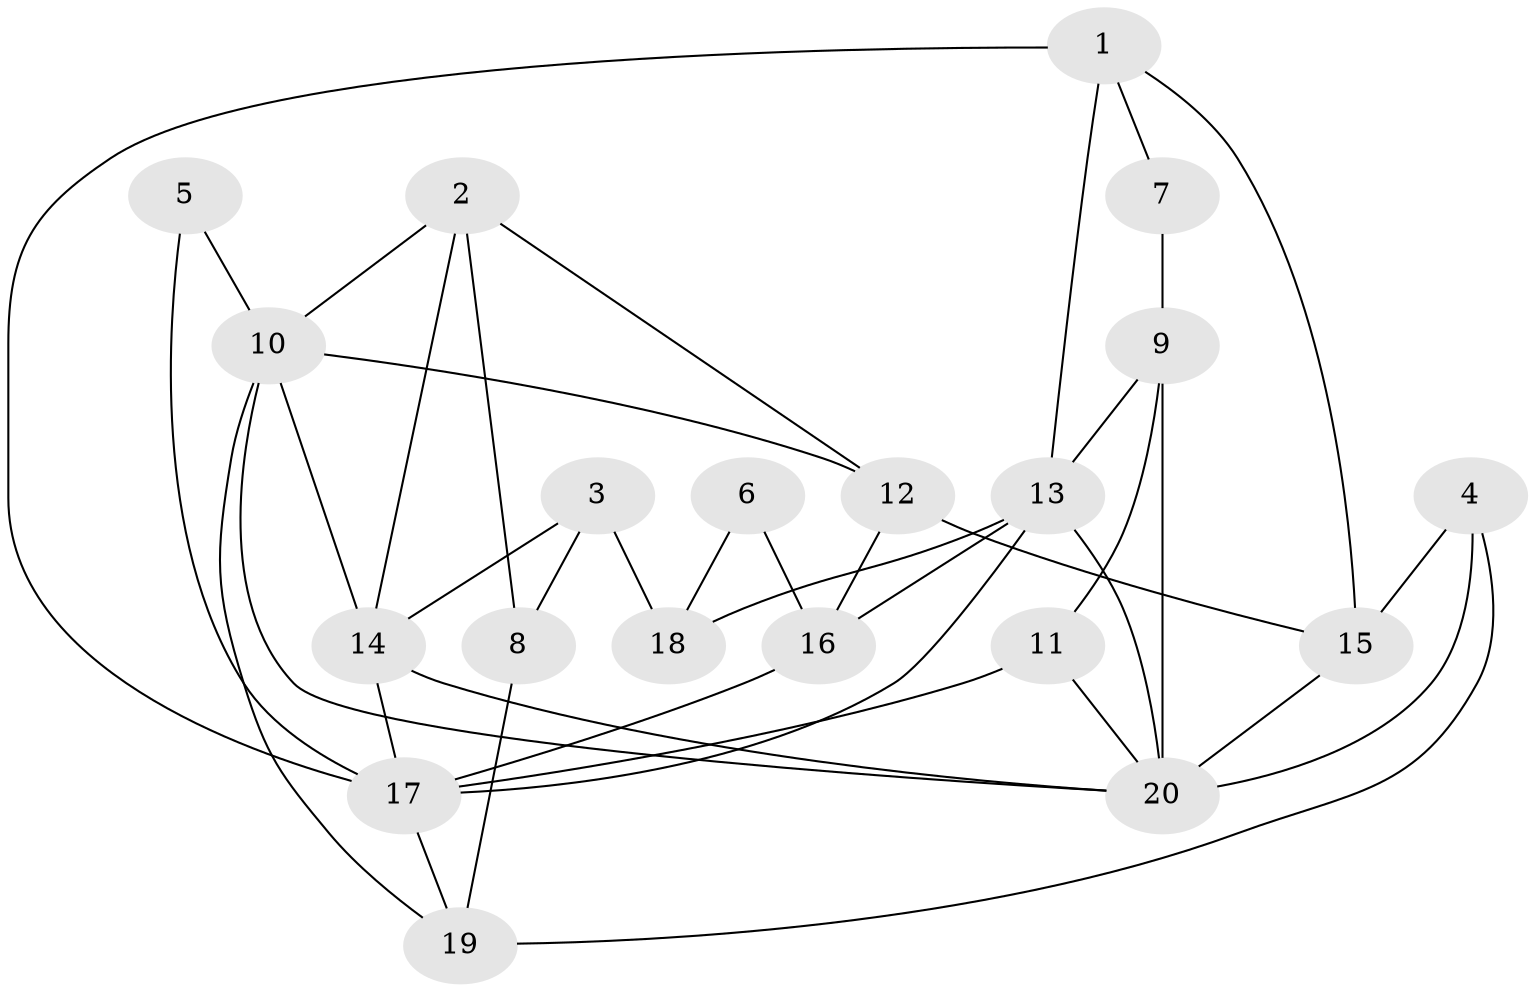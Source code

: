 // Generated by graph-tools (version 1.1) at 2025/46/02/15/25 05:46:28]
// undirected, 20 vertices, 40 edges
graph export_dot {
graph [start="1"]
  node [color=gray90,style=filled];
  1;
  2;
  3;
  4;
  5;
  6;
  7;
  8;
  9;
  10;
  11;
  12;
  13;
  14;
  15;
  16;
  17;
  18;
  19;
  20;
  1 -- 13;
  1 -- 17;
  1 -- 7;
  1 -- 15;
  2 -- 14;
  2 -- 12;
  2 -- 8;
  2 -- 10;
  3 -- 8;
  3 -- 14;
  3 -- 18;
  4 -- 15;
  4 -- 20;
  4 -- 19;
  5 -- 17;
  5 -- 10;
  6 -- 16;
  6 -- 18;
  7 -- 9;
  8 -- 19;
  9 -- 20;
  9 -- 11;
  9 -- 13;
  10 -- 14;
  10 -- 12;
  10 -- 19;
  10 -- 20;
  11 -- 17;
  11 -- 20;
  12 -- 15;
  12 -- 16;
  13 -- 17;
  13 -- 16;
  13 -- 18;
  13 -- 20;
  14 -- 20;
  14 -- 17;
  15 -- 20;
  16 -- 17;
  17 -- 19;
}
